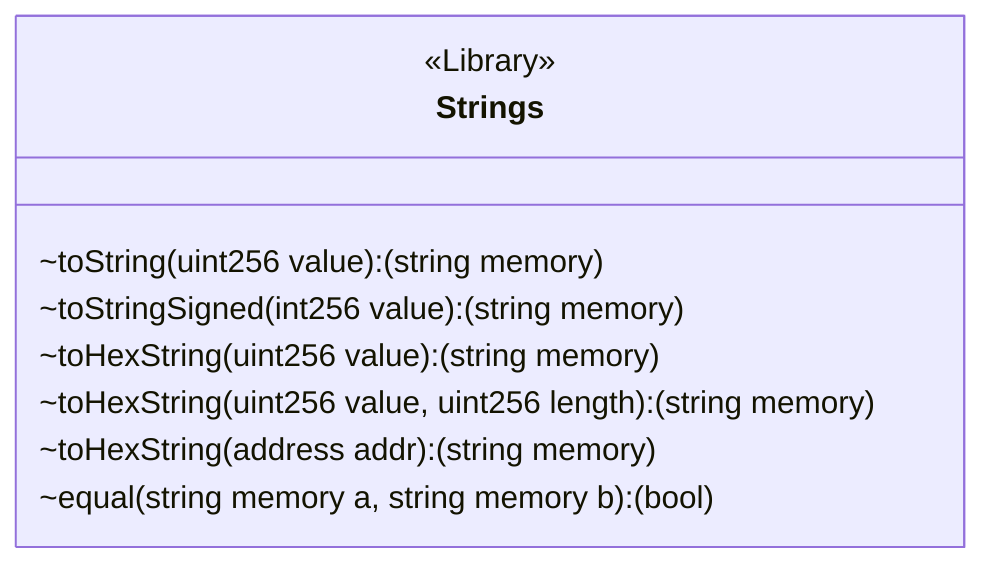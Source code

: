 classDiagram
  %% 251:2847:0
  class Strings {
    <<Library>>
    ~toString(uint256 value): (string memory)
    ~toStringSigned(int256 value): (string memory)
    ~toHexString(uint256 value): (string memory)
    ~toHexString(uint256 value, uint256 length): (string memory)
    ~toHexString(address addr): (string memory)
    ~equal(string memory a, string memory b): (bool)
  }